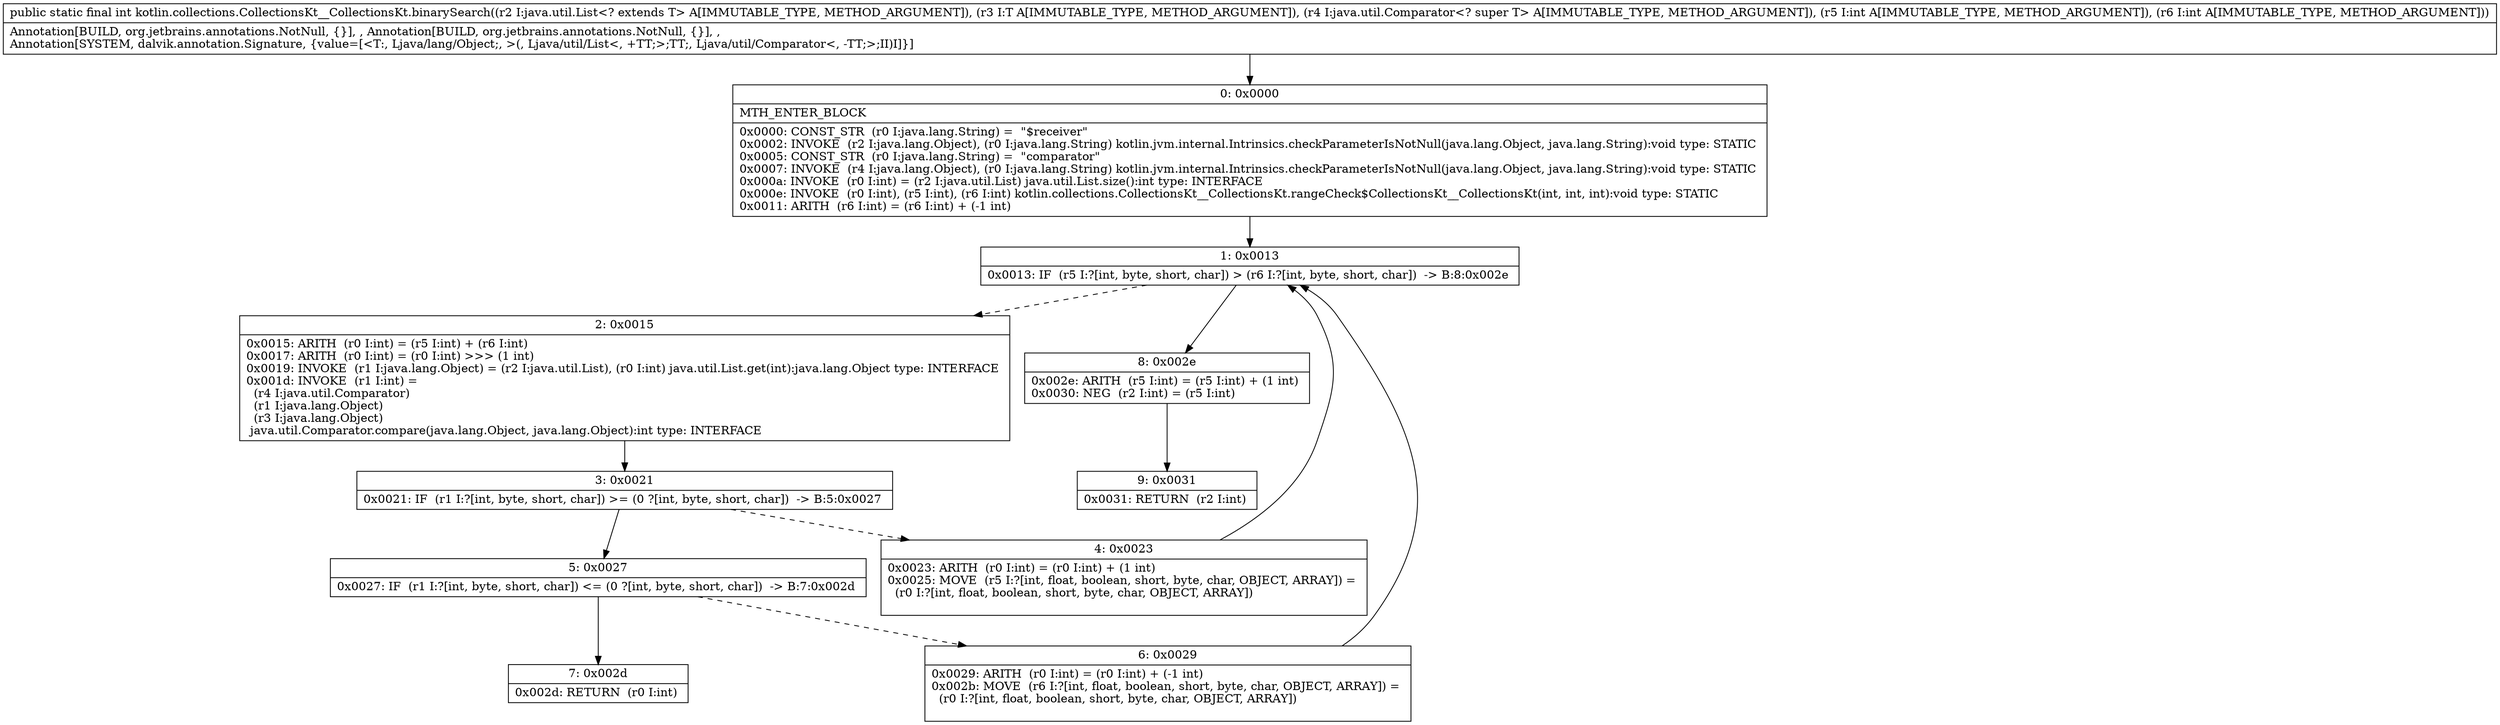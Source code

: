 digraph "CFG forkotlin.collections.CollectionsKt__CollectionsKt.binarySearch(Ljava\/util\/List;Ljava\/lang\/Object;Ljava\/util\/Comparator;II)I" {
Node_0 [shape=record,label="{0\:\ 0x0000|MTH_ENTER_BLOCK\l|0x0000: CONST_STR  (r0 I:java.lang.String) =  \"$receiver\" \l0x0002: INVOKE  (r2 I:java.lang.Object), (r0 I:java.lang.String) kotlin.jvm.internal.Intrinsics.checkParameterIsNotNull(java.lang.Object, java.lang.String):void type: STATIC \l0x0005: CONST_STR  (r0 I:java.lang.String) =  \"comparator\" \l0x0007: INVOKE  (r4 I:java.lang.Object), (r0 I:java.lang.String) kotlin.jvm.internal.Intrinsics.checkParameterIsNotNull(java.lang.Object, java.lang.String):void type: STATIC \l0x000a: INVOKE  (r0 I:int) = (r2 I:java.util.List) java.util.List.size():int type: INTERFACE \l0x000e: INVOKE  (r0 I:int), (r5 I:int), (r6 I:int) kotlin.collections.CollectionsKt__CollectionsKt.rangeCheck$CollectionsKt__CollectionsKt(int, int, int):void type: STATIC \l0x0011: ARITH  (r6 I:int) = (r6 I:int) + (\-1 int) \l}"];
Node_1 [shape=record,label="{1\:\ 0x0013|0x0013: IF  (r5 I:?[int, byte, short, char]) \> (r6 I:?[int, byte, short, char])  \-\> B:8:0x002e \l}"];
Node_2 [shape=record,label="{2\:\ 0x0015|0x0015: ARITH  (r0 I:int) = (r5 I:int) + (r6 I:int) \l0x0017: ARITH  (r0 I:int) = (r0 I:int) \>\>\> (1 int) \l0x0019: INVOKE  (r1 I:java.lang.Object) = (r2 I:java.util.List), (r0 I:int) java.util.List.get(int):java.lang.Object type: INTERFACE \l0x001d: INVOKE  (r1 I:int) = \l  (r4 I:java.util.Comparator)\l  (r1 I:java.lang.Object)\l  (r3 I:java.lang.Object)\l java.util.Comparator.compare(java.lang.Object, java.lang.Object):int type: INTERFACE \l}"];
Node_3 [shape=record,label="{3\:\ 0x0021|0x0021: IF  (r1 I:?[int, byte, short, char]) \>= (0 ?[int, byte, short, char])  \-\> B:5:0x0027 \l}"];
Node_4 [shape=record,label="{4\:\ 0x0023|0x0023: ARITH  (r0 I:int) = (r0 I:int) + (1 int) \l0x0025: MOVE  (r5 I:?[int, float, boolean, short, byte, char, OBJECT, ARRAY]) = \l  (r0 I:?[int, float, boolean, short, byte, char, OBJECT, ARRAY])\l \l}"];
Node_5 [shape=record,label="{5\:\ 0x0027|0x0027: IF  (r1 I:?[int, byte, short, char]) \<= (0 ?[int, byte, short, char])  \-\> B:7:0x002d \l}"];
Node_6 [shape=record,label="{6\:\ 0x0029|0x0029: ARITH  (r0 I:int) = (r0 I:int) + (\-1 int) \l0x002b: MOVE  (r6 I:?[int, float, boolean, short, byte, char, OBJECT, ARRAY]) = \l  (r0 I:?[int, float, boolean, short, byte, char, OBJECT, ARRAY])\l \l}"];
Node_7 [shape=record,label="{7\:\ 0x002d|0x002d: RETURN  (r0 I:int) \l}"];
Node_8 [shape=record,label="{8\:\ 0x002e|0x002e: ARITH  (r5 I:int) = (r5 I:int) + (1 int) \l0x0030: NEG  (r2 I:int) = (r5 I:int) \l}"];
Node_9 [shape=record,label="{9\:\ 0x0031|0x0031: RETURN  (r2 I:int) \l}"];
MethodNode[shape=record,label="{public static final int kotlin.collections.CollectionsKt__CollectionsKt.binarySearch((r2 I:java.util.List\<? extends T\> A[IMMUTABLE_TYPE, METHOD_ARGUMENT]), (r3 I:T A[IMMUTABLE_TYPE, METHOD_ARGUMENT]), (r4 I:java.util.Comparator\<? super T\> A[IMMUTABLE_TYPE, METHOD_ARGUMENT]), (r5 I:int A[IMMUTABLE_TYPE, METHOD_ARGUMENT]), (r6 I:int A[IMMUTABLE_TYPE, METHOD_ARGUMENT]))  | Annotation[BUILD, org.jetbrains.annotations.NotNull, \{\}], , Annotation[BUILD, org.jetbrains.annotations.NotNull, \{\}], , \lAnnotation[SYSTEM, dalvik.annotation.Signature, \{value=[\<T:, Ljava\/lang\/Object;, \>(, Ljava\/util\/List\<, +TT;\>;TT;, Ljava\/util\/Comparator\<, \-TT;\>;II)I]\}]\l}"];
MethodNode -> Node_0;
Node_0 -> Node_1;
Node_1 -> Node_2[style=dashed];
Node_1 -> Node_8;
Node_2 -> Node_3;
Node_3 -> Node_4[style=dashed];
Node_3 -> Node_5;
Node_4 -> Node_1;
Node_5 -> Node_6[style=dashed];
Node_5 -> Node_7;
Node_6 -> Node_1;
Node_8 -> Node_9;
}

